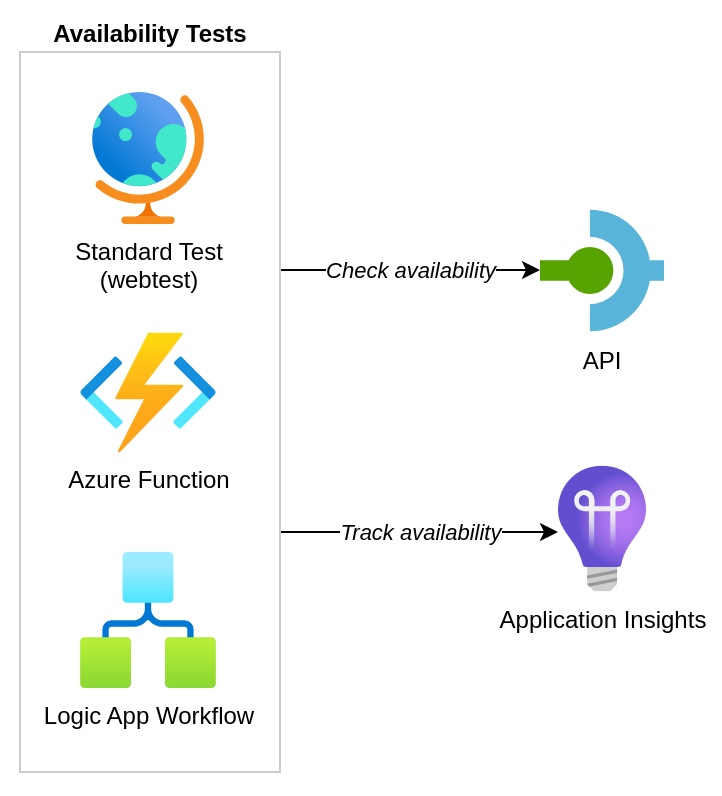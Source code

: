<mxfile version="26.2.2">
  <diagram name="app" id="2ACV0znkLDRry5PCubox">
    <mxGraphModel dx="1428" dy="841" grid="1" gridSize="10" guides="1" tooltips="1" connect="1" arrows="1" fold="1" page="1" pageScale="1" pageWidth="827" pageHeight="1169" math="0" shadow="0">
      <root>
        <mxCell id="0" />
        <mxCell id="1" parent="0" />
        <mxCell id="N-cTi0HFKv35opkU0CgU-1" value="" style="rounded=0;whiteSpace=wrap;html=1;strokeColor=none;" vertex="1" parent="1">
          <mxGeometry x="160" y="194" width="360" height="397" as="geometry" />
        </mxCell>
        <mxCell id="lLNGEcQ8z9tbdy__nYQa-7" value="&lt;i&gt;Check availability&lt;/i&gt;" style="edgeStyle=orthogonalEdgeStyle;rounded=0;orthogonalLoop=1;jettySize=auto;html=1;" parent="1" source="lLNGEcQ8z9tbdy__nYQa-6" target="lLNGEcQ8z9tbdy__nYQa-9" edge="1">
          <mxGeometry relative="1" as="geometry">
            <mxPoint x="450" y="330" as="targetPoint" />
            <Array as="points">
              <mxPoint x="340" y="329" />
              <mxPoint x="340" y="329" />
            </Array>
          </mxGeometry>
        </mxCell>
        <mxCell id="lLNGEcQ8z9tbdy__nYQa-8" value="Track availability" style="edgeStyle=orthogonalEdgeStyle;rounded=0;orthogonalLoop=1;jettySize=auto;html=1;fontStyle=2" parent="1" source="lLNGEcQ8z9tbdy__nYQa-6" target="lLNGEcQ8z9tbdy__nYQa-1" edge="1">
          <mxGeometry relative="1" as="geometry">
            <Array as="points">
              <mxPoint x="360" y="460" />
              <mxPoint x="360" y="460" />
            </Array>
          </mxGeometry>
        </mxCell>
        <mxCell id="lLNGEcQ8z9tbdy__nYQa-6" value="Availability Tests" style="rounded=0;whiteSpace=wrap;html=1;labelPosition=center;verticalLabelPosition=top;align=center;verticalAlign=bottom;strokeColor=#CCCCCC;fontStyle=1" parent="1" vertex="1">
          <mxGeometry x="170" y="220" width="130" height="360" as="geometry" />
        </mxCell>
        <mxCell id="lLNGEcQ8z9tbdy__nYQa-1" value="Application Insights" style="image;aspect=fixed;html=1;points=[];align=center;fontSize=12;image=img/lib/azure2/management_governance/Application_Insights.svg;" parent="1" vertex="1">
          <mxGeometry x="439" y="426.75" width="44" height="63" as="geometry" />
        </mxCell>
        <mxCell id="lLNGEcQ8z9tbdy__nYQa-2" value="Azure Function" style="image;aspect=fixed;html=1;points=[];align=center;fontSize=12;image=img/lib/azure2/compute/Function_Apps.svg;" parent="1" vertex="1">
          <mxGeometry x="200" y="360.25" width="68" height="60" as="geometry" />
        </mxCell>
        <mxCell id="lLNGEcQ8z9tbdy__nYQa-3" value="Logic App Workflow" style="image;aspect=fixed;html=1;points=[];align=center;fontSize=12;image=img/lib/azure2/internet_of_things/Logic_Apps.svg;" parent="1" vertex="1">
          <mxGeometry x="200" y="470" width="68" height="68" as="geometry" />
        </mxCell>
        <mxCell id="lLNGEcQ8z9tbdy__nYQa-4" value="Standard Test&lt;div&gt;(webtest)&lt;/div&gt;" style="image;aspect=fixed;html=1;points=[];align=center;fontSize=12;image=img/lib/azure2/general/Globe.svg;" parent="1" vertex="1">
          <mxGeometry x="206" y="240" width="56.0" height="66" as="geometry" />
        </mxCell>
        <mxCell id="lLNGEcQ8z9tbdy__nYQa-9" value="API" style="shape=image;verticalLabelPosition=bottom;labelBackgroundColor=default;verticalAlign=top;aspect=fixed;imageAspect=0;image=data:image/svg+xml,PHN2ZyB4bWxucz0iaHR0cDovL3d3dy53My5vcmcvMjAwMC9zdmciIHZpZXdCb3g9IjAgMCA1MCA1MCI+JiN4YTsgICAgPHBhdGggZmlsbD0iIzU3YTMwMCIgZD0iTTAgMjAuODRoMTkuNTV2OC4zMkgweiIvPiYjeGE7ICAgIDxwYXRoIGZpbGw9IiM1OWI0ZDkiIGQ9Ik00MS42OCAyMC44NGgxMC4yNnY4LjMySDQxLjY4eiIvPiYjeGE7ICAgIDxjaXJjbGUgZmlsbD0iIzU3YTMwMCIgcj0iOS40NiIgY3k9IjI1IiBjeD0iMjAuMTIiLz4mI3hhOyAgICA8cGF0aCBmaWxsPSIjNTliNGQ5IiBkPSJNMjAuMTIuNDh2MTAuOTZhMSAxIDAgMCAxIDAgMjcuMTR2MTAuOTZhMSAxIDAgMCAwIDAtNDkuMDVaIi8+JiN4YTs8L3N2Zz4=;" parent="1" vertex="1">
          <mxGeometry x="430" y="298.25" width="62" height="62" as="geometry" />
        </mxCell>
      </root>
    </mxGraphModel>
  </diagram>
</mxfile>
